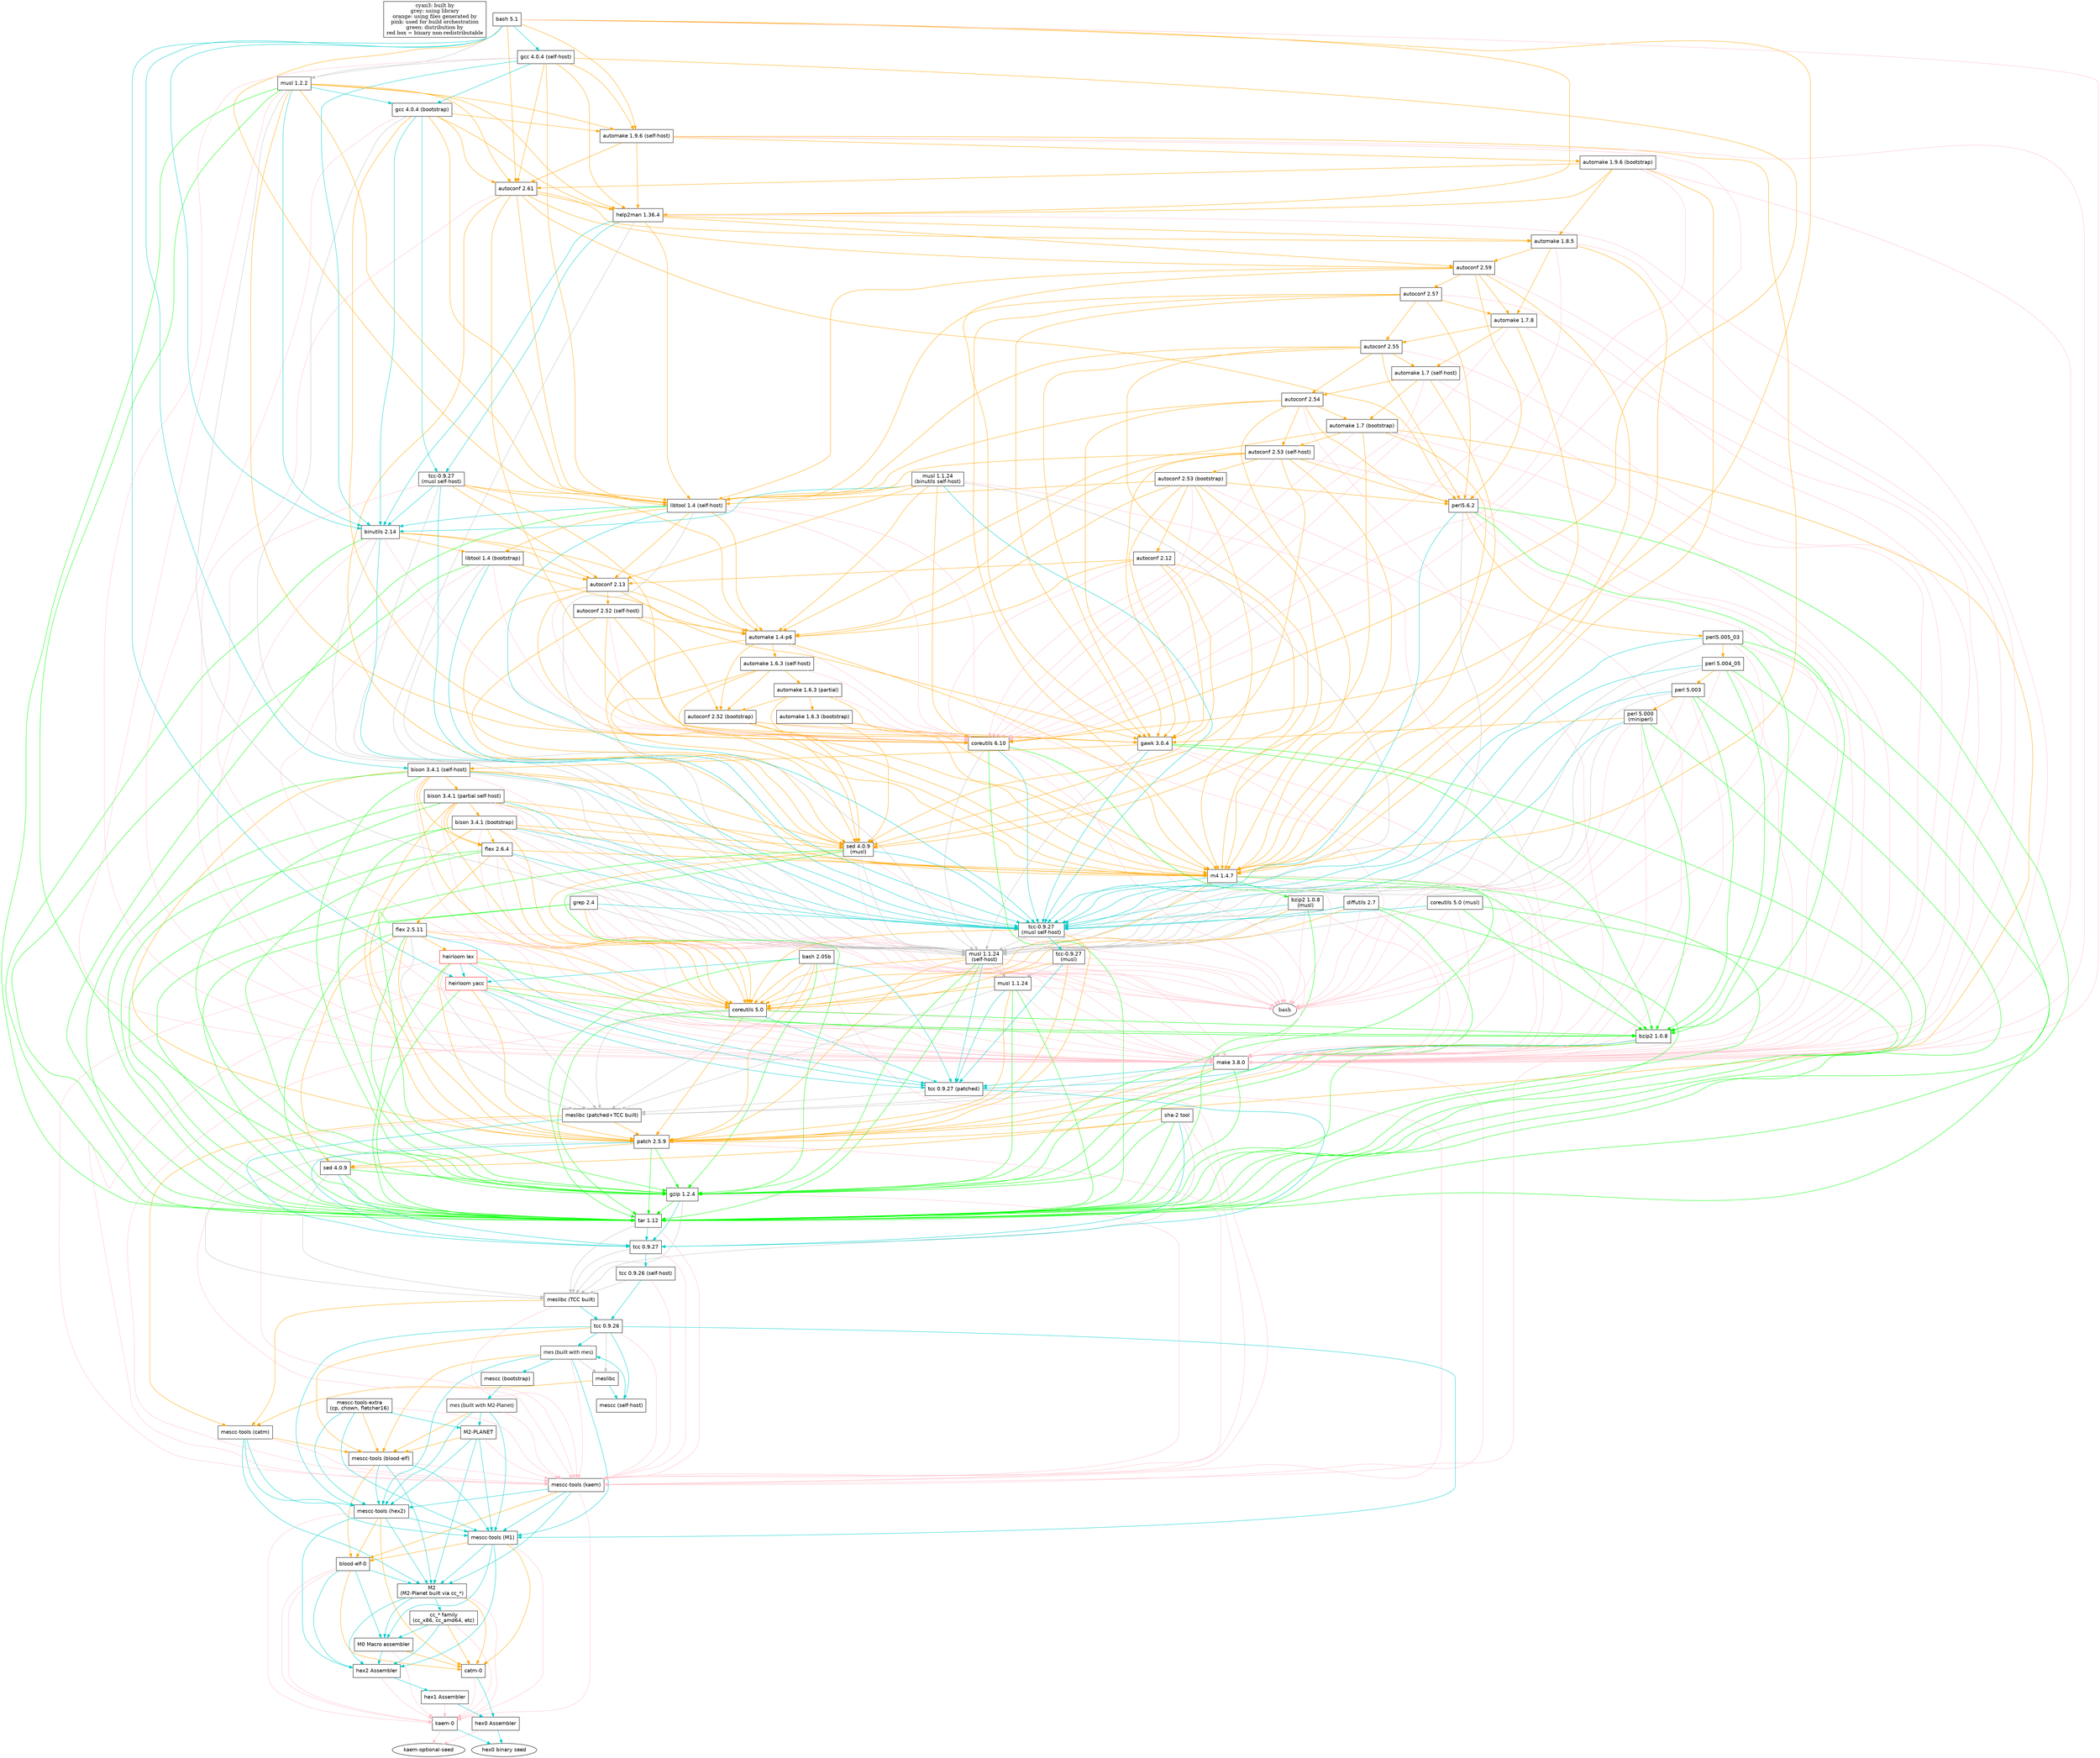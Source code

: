 digraph "live-bootstrap" {
	"NULL"  [label = "cyan3: built by\ngrey: using library\norange: using files generated by\npink: used for build orchestration\ngreen: distribution by\nred box = binary non-redistributable", shape = box];

	# boxes of software
	"M0-Macro" [label = "M0 Macro assembler", shape = box, fontname = Helvetica];
	"M1" [label = "mescc-tools (M1)", shape = box, fontname = Helvetica];
	"M2" [label = "M2\n(M2-Planet built via cc_*)", shape = box, fontname = Helvetica];
	"M2-Planet" [label = "M2-PLANET", shape = box, fontname = Helvetica];
	"autoconf0" [label = "autoconf 2.52 (bootstrap)", shape=box, fontname=Helvetica];
	"autoconf1" [label = "autoconf 2.52 (self-host)", shape=box, fontname=Helvetica];
	"autoconf10" [label = "autoconf 2.61", shape=box, fontname=Helvetica];
	"autoconf2" [label = "autoconf 2.13", shape=box, fontname=Helvetica];
	"autoconf3" [label = "autoconf 2.12", shape=box, fontname=Helvetica];
	"autoconf4" [label = "autoconf 2.53 (bootstrap)", shape=box, fontname=Helvetica];
	"autoconf5" [label = "autoconf 2.53 (self-host)", shape=box, fontname=Helvetica];
	"autoconf6" [label = "autoconf 2.54", shape=box, fontname=Helvetica];
	"autoconf7" [label = "autoconf 2.55", shape=box, fontname=Helvetica];
	"autoconf8" [label = "autoconf 2.57", shape=box, fontname=Helvetica];
	"autoconf9" [label = "autoconf 2.59", shape=box, fontname=Helvetica];
	"automake0" [label = "automake 1.6.3 (bootstrap)", shape=box, fontname=Helvetica];
	"automake1" [label = "automake 1.6.3 (partial)", shape=box, fontname=Helvetica];
	"automake2" [label = "automake 1.6.3 (self-host)", shape=box, fontname=Helvetica];
	"automake3" [label = "automake 1.4-p6", shape=box, fontname=Helvetica];
	"automake4" [label = "automake 1.7 (bootstrap)", shape=box, fontname=Helvetica];
	"automake5" [label = "automake 1.7 (self-host)", shape=box, fontname=Helvetica];
	"automake6" [label = "automake 1.7.8", shape=box, fontname=Helvetica];
	"automake7" [label = "automake 1.8.5", shape=box, fontname=Helvetica];
	"automake8" [label = "automake 1.9.6 (bootstrap)", shape=box, fontname=Helvetica];
	"automake9" [label = "automake 1.9.6 (self-host)", shape=box, fontname=Helvetica];
	"bash0" [label = "bash 2.05b", shape=box, fontname=Helvetica];
	"bash1" [label = "bash 5.1", shape=box, fontname=Helvetica];
	"binutils0" [label = "binutils 2.14", shape=box, fontname=Helvetica];
	"bison0" [label = "bison 3.4.1 (bootstrap)", shape=box, fontname=Helvetica];
	"bison1" [label = "bison 3.4.1 (partial self-host)", shape=box, fontname=Helvetica];
	"bison2" [label = "bison 3.4.1 (self-host)", shape=box, fontname=Helvetica];
	"blood-elf" [label = "mescc-tools (blood-elf)", shape = box, fontname = Helvetica];
	"blood-elf-0" [label = "blood-elf-0", shape = box, fontname = Helvetica];
	"bzip2" [label = "bzip2 1.0.8", shape=box, fontname=Helvetica];
	"bzip2-musl" [label = "bzip2 1.0.8\n(musl)", shape=box, fontname=Helvetica];
	"catm" [label = "mescc-tools (catm)", shape = box, fontname = Helvetica];
	"catm-0" [label = "catm-0", shape = box, fontname = Helvetica];
	"cc_*" [label = "cc_* family\n(cc_x86, cc_amd64, etc)", shape = box, fontname = Helvetica];
	"coreutils5" [label = "coreutils 5.0", shape=box, fontname=Helvetica];
	"coreutils5-musl" [label = "coreutils 5.0 (musl)", shape=box, fontname=Helvetica];
	"coreutils6" [label = "coreutils 6.10", shape=box, fontname=Helvetica];
	"diffutils" [label = "diffutils 2.7", shape=box, fontname=Helvetica];
	"flex" [label = "flex 2.6.4", shape=box, fontname=Helvetica];
	"flex0" [label = "flex 2.5.11", shape=box, fontname=Helvetica];
	"gawk" [label = "gawk 3.0.4", shape=box, fontname=Helvetica];
	"gcc0" [label = "gcc 4.0.4 (bootstrap)", shape=box, fontname=Helvetica];
	"gcc1" [label = "gcc 4.0.4 (self-host)", shape=box, fontname=Helvetica];
	"grep" [label = "grep 2.4", shape=box, fontname=Helvetica];
	"gzip" [label = "gzip 1.2.4", shape=box, fontname=Helvetica];
	"hex0-assembler" [label = "hex0 Assembler", shape = box, fontname = Helvetica];
	"help2man" [label = "help2man 1.36.4", shape = box, fontname = Helvetica];
	"hex0-seed" [label = "hex0 binary seed", fontname = Helvetica];
	"hex1-assembler" [label = "hex1 Assembler", shape = box, fontname = Helvetica];
	"hex2" [label = "mescc-tools (hex2)", shape = box, fontname = Helvetica];
	"hex2-assembler" [label = "hex2 Assembler", shape = box, fontname = Helvetica];
	"kaem" [label = "mescc-tools (kaem)", shape = box, fontname = Helvetica];
	"kaem-0" [label = "kaem-0", shape=box, fontname = Helvetica];
	"kaem-optional-seed" [label = "kaem-optional-seed", fontname = Helvetica];
	"lex" [label = "heirloom lex", shape=box, fontname=Helvetica, color=red];
	"libtool0" [label = "libtool 1.4 (bootstrap)", shape=box, fontname=Helvetica];
	"libtool1" [label = "libtool 1.4 (self-host)", shape=box, fontname=Helvetica];
	"m4" [label = "m4 1.4.7", shape=box, fontname=Helvetica];
	"make" [label = "make 3.8.0", shape=box, fontname=Helvetica];
	"mes" [label = "mes (built with mes)", shape = box, fontname = Helventica];
	"mes-m2" [label = "mes (built with M2-Planet)", shape = box, fontname = Helventica];
	"mescc" [label = "mescc (self-host)", shape = box, fontname = Helvetica];
	"mescc-0" [label = "mescc (bootstrap)", shape = box, fontname = Helvetica];
	"mescc-tools-extra" [label = "mescc-tools-extra\n(cp, chown, fletcher16)", shape=box, fontname=Helvetica];
	"meslibc" [label = "meslibc", shape = box, fontname = Helvetica];
	"meslibc-patch" [label = "meslibc (patched+TCC built)", shape = box, fontname = Helvetica];
	"meslibc-tcc" [label = "meslibc (TCC built)", shape = box, fontname = Helvetica];
	"musl1" [label = "musl 1.1.24", shape=box, fontname=Helvetica];
	"musl2" [label = "musl 1.1.24\n(self-host)", shape=box, fontname=Helvetica];
	"musl3" [label = "musl 1.1.24\n(binutils self-host)", shape=box, fontname=Helvetica];
	"musl4" [label = "musl 1.2.2", shape=box, fontname=Helvetica];
	"patch" [label = "patch 2.5.9", shape=box, fontname=Helvetica];
	"perl0" [label = "perl 5.000\n(miniperl)", shape=box, fontname=Helvetica];
	"perl1" [label = "perl 5.003", shape=box, fontname=Helvetica];
	"perl2" [label = "perl 5.004_05", shape=box, fontname=Helvetica];
	"perl3" [label = "perl5.005_03", shape=box, fontname=Helvetica];
	"perl4" [label = "perl5.6.2", shape=box, fontname=Helvetica];
	"sed" [label = "sed 4.0.9", shape=box, fontname=Helvetica];
	"sed-musl" [label = "sed 4.0.9\n(musl)", shape=box, fontname=Helvetica];
	"sha-2" [label = "sha-2 tool", shape=box, fontname=Helvetica];
	"tar" [label = "tar 1.12", shape=box, fontname=Helvetica];
	"tcc 0.9.26" [label = "tcc 0.9.26 (self-host)", shape = box, fontname = Helvetica];
	"tcc 0.9.26-0" [label = "tcc 0.9.26", shape = box, fontname = Helvetica];
	"tcc" [label = "tcc 0.9.27", shape = box, fontname = Helvetica];
	"tcc-musl0" [label = "tcc-0.9.27\n(musl)", shape = box, fontname = Helvetica];
	"tcc-musl1" [label = "tcc-0.9.27\n(musl self-host)", shape = box, fontname = Helvetica];
	"tcc-musl2" [label = "tcc-0.9.27\n(musl self-host)", shape = box, fontname = Helvetica];
	"tcc-patch" [label = "tcc 0.9.27 (patched)", shape = box, fontname = Helvetica];
	"yacc" [label = "heirloom yacc", shape=box, fontname=Helvetica, color=red];

	subgraph "stage0-posix" {
	# Step 0a
	"hex0-assembler" -> "hex0-seed" [color = cyan3];
	"hex0-assembler" -> "kaem-optional-seed" [color = pink];
	# Step 0b
	"kaem-0" -> "hex0-seed" [color = cyan3];
	"kaem-0" -> "kaem-optional-seed" [color = pink];
	# Step 1a
	"hex1-assembler" -> "hex0-assembler" [color = cyan3];
	"hex1-assembler" -> "kaem-0" [color = pink];
	# Step 1b
	"catm-0" -> "hex0-assembler" [color = cyan3];
	"catm-0" -> "kaem-0" [color = pink];
	# Step 2
	"hex2-assembler" -> "kaem-0" [color = pink];
	"hex2-assembler" -> "hex1-assembler" [color = cyan3];
	# Step 3
	"M0-Macro" -> "catm-0" [color = orange];
	"M0-Macro" -> "hex2-assembler" [color = cyan3];
	"M0-Macro" -> "kaem-0" [color = pink];
	# Step 4
	"cc_*" -> "M0-Macro" [color = cyan3];
	"cc_*" -> "catm-0" [color = orange];
	"cc_*" -> "hex2-assembler" [color = cyan3];
	"cc_*" -> "kaem-0" [color = pink];
	# Step 5
	"M2" -> "cc_*" [color = cyan3];
	"M2" -> "catm-0" [color = orange];
	"M2" -> "M0-Macro" [color = cyan3];
	"M2" -> "hex2-assembler" [color = cyan3];
	"M2" -> "kaem-0" [color = pink];
	# Step 6
	"blood-elf-0" -> "M2" [color = cyan3];
	"blood-elf-0" -> "catm-0" [color = orange];
	"blood-elf-0" -> "M0-Macro" [color = cyan3];
	"blood-elf-0" -> "kaem-0" [color = pink];
	"blood-elf-0" -> "hex2-assembler" [color = cyan3];
	"blood-elf-0" -> "kaem-0" [color = pink];
	# Step 7
	"M1" -> "M2" [color = cyan3];
	"M1" -> "blood-elf-0" [color = orange];
	"M1" -> "catm-0" [color = orange];
	"M1" -> "M0-Macro" [color = cyan3];
	"M1" -> "hex2-assembler" [color = cyan3];
	"M1" -> "kaem-0" [color = pink];
	# Step 8
	"hex2" -> "M2" [color = cyan3];
	"hex2" -> "blood-elf-0" [color = orange];
	"hex2" -> "M1" [color = cyan3];
	"hex2" -> "catm-0" [color = orange];
	"hex2" -> "hex2-assembler" [color = cyan3];
	"hex2" -> "kaem-0" [color = pink];
	# Step 9
	"kaem" -> "M2" [color = cyan3];
	"kaem" -> "blood-elf-0" [color = orange];
	"kaem" -> "M1" [color = cyan3];
	"kaem" -> "hex2" [color = cyan3];
	"kaem" -> "kaem-0" [color = pink];
	# Step 10
	"blood-elf" -> "M2" [color = cyan3];
	"blood-elf" -> "blood-elf-0" [color = orange];
	"blood-elf" -> "M1" [color = cyan3];
	"blood-elf" -> "hex2" [color = cyan3];
	"blood-elf" -> "kaem" [color = pink];
	# Step 11
	"catm" -> "M2" [color = cyan3];
	"catm" -> "blood-elf" [color = orange];
	"catm" -> "M1" [color = cyan3];
	"catm" -> "hex2" [color = cyan3];
	"catm" -> "kaem" [color = pink];
	# Step 12
	"M2-Planet" -> "M2" [color = cyan3];
	"M2-Planet" -> "blood-elf" [color = orange];
	"M2-Planet" -> "M1" [color = cyan3];
	"M2-Planet" -> "hex2" [color = cyan3];
	"M2-Planet" -> "kaem" [color = pink];

	# Step 13
	"mes-m2" -> "M2-Planet" [color = cyan3];
	"mes-m2" -> "blood-elf" [color = orange];
	"mes-m2" -> "M1" [color = cyan3];
	"mes-m2" -> "hex2" [color = cyan3];
	"mes-m2" -> "kaem" [color = pink];
	}

	subgraph extra {
	"mescc-tools-extra" -> "M1" [color = cyan3];
	"mescc-tools-extra" -> "M2-Planet" [color=cyan3];
	"mescc-tools-extra" -> "blood-elf" [color = orange];
	"mescc-tools-extra" -> "hex2" [color = cyan3];
	"mescc-tools-extra" -> "kaem" [color = pink];
	}

	# AFTER is done here

	subgraph mes {
	"mescc-0" -> "mes-m2" [color = cyan3];

	"meslibc" -> "mescc" [color = cyan3];
	"meslibc" -> "catm" [color = orange];

	"mes" -> "M1" [color = cyan3];
	"mes" -> "blood-elf" [color = orange];
	"mes" -> "hex2" [color = cyan3];
	"mes" -> "kaem" [color = pink];
	"mes" -> "mescc-0" [color = cyan3];
	"mes" -> "meslibc" [color = grey];

	"mescc" -> "mes" [color = cyan3];
	}

	subgraph "tinycc 0.9.26" {
	"tcc 0.9.26-0" -> "M1" [color = cyan3];
	"tcc 0.9.26-0" -> "blood-elf" [color = orange];
	"tcc 0.9.26-0" -> "hex2" [color = cyan3];
	"tcc 0.9.26-0" -> "kaem" [color = pink];
	"tcc 0.9.26-0" -> "mes" [color = cyan3];
	"tcc 0.9.26-0" -> "mescc" [color = cyan3];
	"tcc 0.9.26-0" -> "meslibc" [color = grey];

	"meslibc-tcc" -> "tcc 0.9.26-0" [color = cyan3];
	"meslibc-tcc" -> "catm" [color = orange];
	"meslibc-tcc" -> "kaem" [color = pink];

	"tcc 0.9.26" -> "tcc 0.9.26-0" [color = cyan3];
	"tcc 0.9.26" -> "kaem" [color = pink];
	"tcc 0.9.26" -> "meslibc-tcc" [color = grey];
	}

	subgraph "tinycc 0.9.27" {
	"tcc" -> "kaem" [color = pink];
	"tcc" -> "meslibc-tcc" [color = grey];
	"tcc" -> "tcc 0.9.26" [color = cyan3];
	}

	subgraph "tar 1.12" {
	"tar" -> "kaem" [color = pink];
	"tar" -> "meslibc-tcc" [color = grey];
	"tar" -> "tcc" [color = cyan3];
	}

	subgraph "gzip 1.2.4" {
	"gzip" -> "kaem" [color = pink];
	"gzip" -> "meslibc-tcc" [color = grey];
	"gzip" -> "tar" [color = green];
	"gzip" -> "tcc" [color = cyan3];
	}

	subgraph "sed 4.0.9" {
	"sed" -> "gzip" [color = green];
	"sed" -> "kaem" [color = pink];
	"sed" -> "meslibc-tcc" [color = grey];
	"sed" -> "tar" [color = green];
	"sed" -> "tcc" [color = cyan3];
	}

	subgraph "patch 2.5.9" {
	"patch" -> "gzip" [color = green];
	"patch" -> "kaem" [color = pink];
	"patch" -> "meslibc-tcc" [color = grey];
	"patch" -> "sed" [color = orange];
	"patch" -> "tar" [color = green];
	"patch" -> "tcc" [color = cyan3];
	}

	subgraph "sha-2" {
	"sha-2" -> "gzip" [color = green];
	"sha-2" -> "kaem" [color = pink];
	"sha-2" -> "meslibc-tcc" [color = grey];
	"sha-2" -> "patch" [color = orange];
	"sha-2" -> "sed" [color = orange];
	"sha-2" -> "tar" [color = green];
	"sha-2" -> "tcc" [color = cyan3];
	}

	# We Redo checksums using sha256sum here

	subgraph "patched mes-libc" {
	"meslibc-patch" -> "tcc" [color = cyan3];
	"meslibc-patch" -> "catm" [color = orange];
	"meslibc-patch" -> "patch" [color = orange];
	"meslibc-patch" -> "kaem" [color = pink];
	}

	subgraph "patched tcc" {
	"tcc-patch" -> "kaem" [color = pink];
	"tcc-patch" -> "meslibc-patch" [color = grey];
	"tcc-patch" -> "tcc" [color = cyan3];
	}

	subgraph "make 3.80" {
	"make" -> "gzip" [color = green];
	"make" -> "kaem" [color = pink];
	"make" -> "meslibc-patch" [color = grey];
	"make" -> "patch" [color = orange];
	"make" -> "tar" [color = green];
	"make" -> "tcc-patch" [color = cyan3];
	}

	subgraph "bzip2 1.0.8" {
	"bzip2" -> "gzip" [color = green];
	"bzip2" -> "kaem" [color = pink];
	"bzip2" -> "make" [color = pink];
	"bzip2" -> "meslibc-patch" [color = grey];
	"bzip2" -> "patch" [color = orange];
	"bzip2" -> "tar" [color = green];
	"bzip2" -> "tcc-patch" [color = cyan3];
	}

	subgraph "coreutils 5.0" {
	"coreutils5" -> "bzip2" [color = green];
	"coreutils5" -> "kaem" [color = pink];
	"coreutils5" -> "make" [color = pink];
	"coreutils5" -> "meslibc-patch" [color = grey];
	"coreutils5" -> "patch" [color = orange];
	"coreutils5" -> "tar" [color = green];
	"coreutils5" -> "tcc-patch" [color = cyan3];
	}

	subgraph "heirloom devtools" {
	"yacc" -> "bzip2" [color = green];
	"yacc" -> "coreutils5" [color = orange];
	"yacc" -> "kaem" [color = pink];
	"yacc" -> "make" [color = pink];
	"yacc" -> "meslibc-patch" [color = grey];
	"yacc" -> "patch" [color = orange];
	"yacc" -> "tar" [color = green];
	"yacc" -> "tcc-patch" [color = cyan3];

	"lex" -> "bzip2" [color = green];
	"lex" -> "coreutils5" [color = orange];
	"lex" -> "kaem" [color = pink];
	"lex" -> "make" [color = pink];
	"lex" -> "meslibc-patch" [color = grey];
	"lex" -> "patch" [color = orange];
	"lex" -> "tar" [color = green];
	"lex" -> "tcc-patch" [color = cyan3];
	"lex" -> "yacc" [color = cyan3];
	}

	subgraph "bash 2.05b" {
	"bash0" -> "coreutils5" [color = orange];
	"bash0" -> "gzip" [color = green];
	"bash0" -> "kaem" [color = pink];
	"bash0" -> "make" [color = pink];
	"bash0" -> "meslibc-patch" [color = grey];
	"bash0" -> "patch" [color = orange];
	"bash0" -> "tar" [color = green];
	"bash0" -> "tcc-patch" [color = cyan3];
	"bash0" -> "yacc" [color = cyan3];
	}

	subgraph "flex 2.5.11" {
	"flex0" -> "bash" [color = pink];
	"flex0" -> "coreutils5" [color = orange];
	"flex0" -> "gzip" [color = green];
	"flex0" -> "lex" [color = orange];
	"flex0" -> "make" [color = pink];
	"flex0" -> "meslibc-patch" [color = grey];
	"flex0" -> "patch" [color = orange];
	"flex0" -> "sed" [color = orange];
	"flex0" -> "tar" [color = green];
	"flex0" -> "tcc-patch" [color = cyan3];
	}

	subgraph "musl 1.1.24" {
	"musl1" -> "bash" [color = pink];
	"musl1" -> "coreutils5" [color = orange];
	"musl1" -> "gzip" [color = green];
	"musl1" -> "make" [color = pink];
	"musl1" -> "meslibc-patch" [color = grey];
	"musl1" -> "patch" [color = orange];
	"musl1" -> "tar" [color = green];
	"musl1" -> "tcc-patch" [color = cyan3];
	}

	subgraph "tcc 0.9.27 (musl)" {
	"tcc-musl0" -> "bash" [color = pink];
	"tcc-musl0" -> "coreutils5" [color = orange];
	"tcc-musl0" -> "musl1" [color = grey];
	"tcc-musl0" -> "patch" [color = orange];
	"tcc-musl0" -> "tcc-patch" [color = cyan3];
	}

	subgraph "musl 1.1.24 (tcc-musl)" {
	"musl2" -> "bash" [color = pink];
	"musl2" -> "coreutils5" [color = orange];
	"musl2" -> "gzip" [color = green];
	"musl2" -> "make" [color = pink];
	"musl2" -> "musl1" [color = grey];
	"musl2" -> "patch" [color = orange];
	"musl2" -> "tar" [color = green];
	"musl2" -> "tcc-patch" [color = cyan3];
	}

	subgraph "tcc 0.9.27 (musl v2)" {
	"tcc-musl1" -> "bash" [color = pink];
	"tcc-musl1" -> "coreutils5" [color = orange];
	"tcc-musl1" -> "musl2" [color = grey];
	"tcc-musl1" -> "patch" [color = orange];
	"tcc-musl1" -> "tcc-musl0" [color = cyan3];
	}

	subgraph "sed 4.0.9" {
	"sed-musl" -> "bash" [color = pink];
	"sed-musl" -> "coreutils5" [color = orange];
	"sed-musl" -> "gzip" [color = green];
	"sed-musl" -> "make" [color = pink];
	"sed-musl" -> "musl2" [color = grey];
	"sed-musl" -> "tar" [color = green];
	"sed-musl" -> "tcc-musl1" [color = cyan3];
	}

	subgraph "bzip2 1.0.8" {
	"bzip2-musl" -> "bash" [color = pink];
	"bzip2-musl" -> "coreutils5" [color = orange];
	"bzip2-musl" -> "make" [color = pink];
	"bzip2-musl" -> "musl2" [color = grey];
	"bzip2-musl" -> "tar" [color = green];
	"bzip2-musl" -> "tcc-musl1" [color = cyan3];
	}

	subgraph "m4 1.4.7" {
	"m4" -> "bash" [color = pink];
	"m4" -> "coreutils5" [color = orange];
	"m4" -> "gzip" [color = green];
	"m4" -> "make" [color = pink];
	"m4" -> "musl2" [color = grey];
	"m4" -> "tar" [color = green];
	"m4" -> "bzip2-musl" [color = green];
	"m4" -> "tcc-musl1" [color = cyan3];
	}

	subgraph "flex 2.6.14" {
	"flex" -> "bash" [color = pink];
	"flex" -> "coreutils5" [color = orange];
	"flex" -> "flex0" [color = orange];
	"flex" -> "gzip" [color = green];
	"flex" -> "m4" [color = orange];
	"flex" -> "make" [color = pink];
	"flex" -> "musl2" [color = grey];
	"flex" -> "tar" [color = green];
	"flex" -> "tcc-musl1" [color = cyan3];
	}

	subgraph "bison 3.4.1" {
	"bison0" -> "bash" [color = pink];
	"bison0" -> "coreutils5" [color = orange];
	"bison0" -> "flex" [color = orange];
	"bison0" -> "gzip" [color = green];
	"bison0" -> "m4" [color = orange];
	"bison0" -> "make" [color = pink];
	"bison0" -> "musl2" [color = grey];
	"bison0" -> "patch" [color = orange];
	"bison0" -> "sed-musl" [color = orange];
	"bison0" -> "tar" [color = green];
	"bison0" -> "tcc-musl1" [color = cyan3];

	"bison1" -> "bash" [color = pink];
	"bison1" -> "bison0" [color = orange];
	"bison1" -> "coreutils5" [color = orange];
	"bison1" -> "flex" [color = orange];
	"bison1" -> "gzip" [color = green];
	"bison1" -> "m4" [color = orange];
	"bison1" -> "make" [color = pink];
	"bison1" -> "musl2" [color = grey];
	"bison1" -> "patch" [color = orange];
	"bison1" -> "sed-musl" [color = orange];
	"bison1" -> "tar" [color = green];
	"bison1" -> "tcc-musl1" [color = cyan3];

	"bison2" -> "bash" [color = pink];
	"bison2" -> "bison1" [color = orange];
	"bison2" -> "coreutils5" [color = orange];
	"bison2" -> "flex" [color = orange];
	"bison2" -> "gzip" [color = green];
	"bison2" -> "m4" [color = orange];
	"bison2" -> "make" [color = pink];
	"bison2" -> "musl2" [color = grey];
	"bison2" -> "patch" [color = orange];
	"bison2" -> "sed-musl" [color = orange];
	"bison2" -> "tar" [color = green];
	"bison2" -> "tcc-musl1" [color = cyan3];
	}

	subgraph "grep 2.4" {
	"grep" -> "bash" [color = pink];
	"grep" -> "coreutils5" [color = orange];
	"grep" -> "gzip" [color = green];
	"grep" -> "make" [color = pink];
	"grep" -> "musl2" [color = grey];
	"grep" -> "tar" [color = green];
	"grep" -> "tcc-musl1" [color = cyan3];
	}

	subgraph "diffutils 2.7" {
	"diffutils" -> "bash" [color = pink];
	"diffutils" -> "coreutils5" [color = orange];
	"diffutils" -> "gzip" [color = green];
	"diffutils" -> "make" [color = pink];
	"diffutils" -> "musl2" [color = grey];
	"diffutils" -> "tar" [color = green];
	"diffutils" -> "tcc-musl1" [color = cyan3];
	}

	subgraph "coreutils 5.0 musl" {
	"coreutils5-musl" -> "bzip2" [color = green];
	"coreutils5-musl" -> "bash" [color = pink];
	"coreutils5-musl" -> "make" [color = pink];
	"coreutils5-musl" -> "musl2" [color = grey];
	"coreutils5-musl" -> "tar" [color = green];
	"coreutils5-musl" -> "tcc-musl1" [color = cyan3];
	}

	subgraph "coreutils 6.10" {
	"coreutils6" -> "bzip2" [color = green];
	"coreutils6" -> "bash" [color = pink];
	"coreutils6" -> "make" [color = pink];
	"coreutils6" -> "musl2" [color = grey];
	"coreutils6" -> "tar" [color = green];
	"coreutils6" -> "tcc-musl1" [color = cyan3];
	}

	subgraph "gawk 3.0.4" {
	"gawk" -> "bison2" [color = orange];
	"gawk" -> "bzip2" [color = green];
	"gawk" -> "bash" [color = pink];
	"gawk" -> "make" [color = pink];
	"gawk" -> "musl2" [color = grey];
	"gawk" -> "tar" [color = green];
	"gawk" -> "tcc-musl1" [color = cyan3];
	}

	subgraph "perl" {
	"perl0" -> "bash" [color = pink];
	"perl0" -> "bzip2" [color = green];
	"perl0" -> "gawk" [color = orange];
	"perl0" -> "make" [color = pink];
	"perl0" -> "musl2" [color = grey];
	"perl0" -> "tar" [color = green];
	"perl0" -> "tcc-musl1" [color = cyan3];

	"perl1" -> "bash" [color = pink];
	"perl1" -> "bzip2" [color = green];
	"perl1" -> "perl0" [color = orange];
	"perl1" -> "make" [color = pink];
	"perl1" -> "musl2" [color = grey];
	"perl1" -> "tar" [color = green];
	"perl1" -> "tcc-musl1" [color = cyan3];

	"perl2" -> "bash" [color = pink];
	"perl2" -> "bzip2" [color = green];
	"perl2" -> "perl1" [color = orange];
	"perl2" -> "make" [color = pink];
	"perl2" -> "musl2" [color = grey];
	"perl2" -> "tar" [color = green];
	"perl2" -> "tcc-musl1" [color = cyan3];

	"perl3" -> "bash" [color = pink];
	"perl3" -> "bzip2" [color = green];
	"perl3" -> "perl2" [color = orange];
	"perl3" -> "make" [color = pink];
	"perl3" -> "musl2" [color = grey];
	"perl3" -> "tar" [color = green];
	"perl3" -> "tcc-musl1" [color = cyan3];

	"perl4" -> "bash" [color = pink];
	"perl4" -> "bzip2" [color = green];
	"perl4" -> "perl3" [color = orange];
	"perl4" -> "make" [color = pink];
	"perl4" -> "musl2" [color = grey];
	"perl4" -> "tar" [color = green];
	"perl4" -> "tcc-musl1" [color = cyan3];
	}

	subgraph "autocrap vol1" {
	"autoconf0" -> "coreutils6" [color = pink];
	"autoconf0" -> "m4" [color = orange];
	"autoconf0" -> "sed-musl" [color = orange];
	"autoconf0" -> "gawk" [color = orange];

	"automake0" -> "coreutils6" [color = pink];
	"automake0" -> "m4" [color = orange];
	"automake0" -> "sed-musl" [color = orange];

	"automake1" -> "autoconf0" [color = orange];
	"automake1" -> "automake0" [color = orange];
	"automake1" -> "coreutils6" [color = pink];
	"automake1" -> "m4" [color = orange];
	"automake1" -> "sed-musl" [color = orange];

	"automake2" -> "autoconf0" [color = orange];
	"automake2" -> "automake1" [color = orange];
	"automake2" -> "coreutils6" [color = pink];
	"automake2" -> "m4" [color = orange];
	"automake2" -> "sed-musl" [color = orange];

	"automake3" -> "autoconf0" [color = orange];
	"automake3" -> "automake2" [color = orange];
	"automake3" -> "coreutils6" [color = pink];
	"automake3" -> "m4" [color = orange];
	"automake3" -> "sed-musl" [color = orange];

	"autoconf1" -> "autoconf0" [color = orange];
	"autoconf1" -> "automake3" [color = orange];
	"autoconf1" -> "coreutils6" [color = pink];
	"autoconf1" -> "gawk" [color = orange];
	"autoconf1" -> "m4" [color = orange];
	"autoconf1" -> "sed-musl" [color = orange];

	"autoconf2" -> "autoconf1" [color = orange];
	"autoconf2" -> "automake3" [color = orange];
	"autoconf2" -> "coreutils6" [color = pink];
	"autoconf2" -> "gawk" [color = orange];
	"autoconf2" -> "m4" [color = orange];
	"autoconf2" -> "sed-musl" [color = orange];

	"autoconf3" -> "autoconf2" [color = orange];
	"autoconf3" -> "automake3" [color = orange];
	"autoconf3" -> "coreutils6" [color = pink];
	"autoconf3" -> "gawk" [color = orange];
	"autoconf3" -> "m4" [color = orange];
	"autoconf3" -> "sed-musl" [color = orange];

	"libtool0" -> "autoconf2" [color = orange];
	"libtool0" -> "automake3" [color = orange];
	"libtool0" -> "coreutils6" [color = pink];
	"libtool0" -> "make" [color = pink];
	"libtool0" -> "musl2" [color = grey];
	"libtool0" -> "tar" [color = green];
	"libtool0" -> "tcc-musl1" [color = cyan3];
	}

	subgraph "binutils 2.14" {
	"binutils0" -> "autoconf2" [color = orange];
	"binutils0" -> "automake3" [color = orange];
	"binutils0" -> "libtool0" [color = orange];
	"binutils0" -> "coreutils6" [color = pink];
	"binutils0" -> "make" [color = pink];
	"binutils0" -> "musl2" [color = grey];
	"binutils0" -> "tar" [color = green];
	"binutils0" -> "tcc-musl1" [color = cyan3];
	}

	subgraph "libtool 1.4" {
	"libtool1" -> "autoconf2" [color = orange];
	"libtool1" -> "automake3" [color = orange];
	"libtool1" -> "binutils0" [color = cyan3];
	"libtool1" -> "coreutils6" [color = pink];
	"libtool1" -> "libtool0" [color = orange];
	"libtool1" -> "make" [color = pink];
	"libtool1" -> "musl2" [color = grey];
	"libtool1" -> "tar" [color = green];
	"libtool1" -> "tcc-musl1" [color = cyan3];
	}

	subgraph "musl 1.1.24 (v3)" {
	"musl3" -> "autoconf2" [color = orange];
	"musl3" -> "automake3" [color = orange];
	"musl3" -> "binutils0" [color = cyan3];
	"musl3" -> "coreutils6" [color = orange];
	"musl3" -> "libtool1" [color = orange];
	"musl3" -> "make" [color = pink];
	"musl3" -> "musl2" [color = grey];
	"musl3" -> "tcc-musl1" [color = cyan3];
	}

	subgraph "tcc 0.9.27 (musl v3)" {
	"tcc-musl2" -> "autoconf2" [color = orange];
	"tcc-musl2" -> "automake3" [color = orange];
	"tcc-musl2" -> "binutils0" [color = cyan3];
	"tcc-musl2" -> "coreutils6" [color = orange];
	"tcc-musl2" -> "libtool1" [color = orange];
	"tcc-musl2" -> "make" [color = pink];
	"tcc-musl2" -> "musl2" [color = grey];
	"tcc-musl2" -> "tcc-musl1" [color = cyan3];
	}

	subgraph "autocrap vol2" {
	"autoconf4" -> "autoconf3" [color = orange];
	"autoconf4" -> "automake3" [color = orange];
	"autoconf4" -> "coreutils6" [color = pink];
	"autoconf4" -> "gawk" [color = orange];
	"autoconf4" -> "libtool1" [color = orange];
	"autoconf4" -> "m4" [color = orange];
	"autoconf4" -> "make" [color = pink];
	"autoconf4" -> "perl4" [color = orange];
	"autoconf4" -> "sed-musl" [color = orange];

	"autoconf5" -> "autoconf4" [color = orange];
	"autoconf5" -> "automake3" [color = orange];
	"autoconf5" -> "coreutils6" [color = pink];
	"autoconf5" -> "gawk" [color = orange];
	"autoconf5" -> "libtool1" [color = orange];
	"autoconf5" -> "m4" [color = orange];
	"autoconf5" -> "make" [color = pink];
	"autoconf5" -> "perl4" [color = orange];
	"autoconf5" -> "sed-musl" [color = orange];

	"automake4" -> "autoconf5" [color = orange];
	"automake4" -> "automake3" [color = orange];
	"automake4" -> "coreutils6" [color = pink];
	"automake4" -> "m4" [color = orange];
	"automake4" -> "make" [color = pink];
	"automake4" -> "patch" [color = orange];
	"automake4" -> "sed-musl" [color = orange];

	"autoconf6" -> "autoconf5" [color = orange];
	"autoconf6" -> "automake4" [color = orange];
	"autoconf6" -> "gawk" [color = orange];
	"autoconf6" -> "libtool1" [color = orange];
	"autoconf6" -> "m4" [color = orange];
	"autoconf6" -> "make" [color = pink];
	"autoconf6" -> "perl4" [color = orange];

	"automake5" -> "autoconf6" [color = orange];
	"automake5" -> "automake4" [color = orange];
	"automake5" -> "coreutils6" [color = pink];
	"automake5" -> "m4" [color = orange];
	"automake5" -> "make" [color = pink];

	"autoconf7" -> "autoconf6" [color = orange];
	"autoconf7" -> "automake5" [color = orange];
	"autoconf7" -> "gawk" [color = orange];
	"autoconf7" -> "libtool1" [color = orange];
	"autoconf7" -> "m4" [color = orange];
	"autoconf7" -> "make" [color = pink];
	"autoconf7" -> "perl4" [color = orange];

	"automake6" -> "autoconf7" [color = orange];
	"automake6" -> "automake5" [color = orange];
	"automake6" -> "coreutils6" [color = pink];
	"automake6" -> "m4" [color = orange];
	"automake6" -> "make" [color = pink];

	"autoconf8" -> "autoconf7" [color = orange];
	"autoconf8" -> "automake6" [color = orange];
	"autoconf8" -> "gawk" [color = orange];
	"autoconf8" -> "libtool1" [color = orange];
	"autoconf8" -> "m4" [color = orange];
	"autoconf8" -> "make" [color = pink];
	"autoconf8" -> "perl4" [color = orange];

	"autoconf9" -> "autoconf8" [color = orange];
	"autoconf9" -> "automake6" [color = orange];
	"autoconf9" -> "gawk" [color = orange];
	"autoconf9" -> "libtool1" [color = orange];
	"autoconf9" -> "m4" [color = orange];
	"autoconf9" -> "make" [color = pink];
	"autoconf9" -> "perl4" [color = orange];

	"automake7" -> "autoconf9" [color = orange];
	"automake7" -> "automake6" [color = orange];
	"automake7" -> "coreutils6" [color = pink];
	"automake7" -> "m4" [color = orange];
	"automake7" -> "make" [color = pink];
	}

	subgraph "help2man 1.36.4" {
	"help2man" -> "autoconf9" [color = orange];
	"help2man" -> "automake7" [color = orange];
	"help2man" -> "libtool1" [color = orange];
	"help2man" -> "binutils0" [color = cyan3];
	"help2man" -> "make" [color = pink];
	"help2man" -> "musl2" [color = grey];
	"help2man" -> "tcc-musl2" [color = cyan3];
	}

	subgraph "autocrap vol3" {
	"autoconf10" -> "autoconf9" [color = orange];
	"autoconf10" -> "automake7" [color = orange];
	"autoconf10" -> "gawk" [color = orange];
	"autoconf10" -> "help2man" [color = orange];
	"autoconf10" -> "libtool1" [color = orange];
	"autoconf10" -> "m4" [color = orange];
	"autoconf10" -> "make" [color = pink];
	"autoconf10" -> "perl4" [color = orange];

	"automake8" -> "autoconf10" [color = orange];
	"automake8" -> "automake7" [color = orange];
	"automake8" -> "coreutils6" [color = pink];
	"automake8" -> "help2man" [color = orange];
	"automake8" -> "m4" [color = orange];
	"automake8" -> "make" [color = pink];

	"automake9" -> "autoconf10" [color = orange];
	"automake9" -> "automake8" [color = orange];
	"automake9" -> "coreutils6" [color = pink];
	"automake9" -> "help2man" [color = orange];
	"automake9" -> "m4" [color = orange];
	"automake9" -> "make" [color = pink];
	}

	subgraph "doing something actually useful" {
	"gcc0" -> "autoconf10" [color = orange];
	"gcc0" -> "automake9" [color = orange];
	"gcc0" -> "binutils0" [color = cyan3];
	"gcc0" -> "coreutils6" [color = orange];
	"gcc0" -> "help2man" [color = orange];
	"gcc0" -> "libtool1" [color = orange];
	"gcc0" -> "make" [color = pink];
	"gcc0" -> "musl2" [color = grey];
	"gcc0" -> "tcc-musl2" [color = cyan3];

	"musl4" -> "autoconf10" [color = orange];
	"musl4" -> "automake9" [color = orange];
	"musl4" -> "binutils0" [color = cyan3];
	"musl4" -> "coreutils6" [color = orange];
	"musl4" -> "gcc0" [color = cyan3]
	"musl4" -> "gzip" [color = green];
	"musl4" -> "help2man" [color = orange];
	"musl4" -> "libtool1" [color = orange];
	"musl4" -> "make" [color = pink];
	"musl4" -> "musl2" [color = grey];
	"musl4" -> "tar" [color = green];

	"gcc1" -> "autoconf10" [color = orange];
	"gcc1" -> "automake9" [color = orange];
	"gcc1" -> "binutils0" [color = cyan3];
	"gcc1" -> "coreutils6" [color = orange];
	"gcc1" -> "gcc0" [color = cyan3];
	"gcc1" -> "help2man" [color = orange];
	"gcc1" -> "libtool1" [color = orange];
	"gcc1" -> "make" [color = pink];
	"gcc1" -> "musl4" [color = grey];
	}

	subgraph "interactive shell" {
	"bash1" -> "autoconf10" [color = orange];
	"bash1" -> "automake9" [color = orange];
	"bash1" -> "binutils0" [color = cyan3];
	"bash1" -> "bison2" [color = cyan3];
	"bash1" -> "coreutils6" [color = orange];
	"bash1" -> "gcc1" [color = cyan3];
	"bash1" -> "help2man" [color = orange];
	"bash1" -> "libtool1" [color = orange];
	"bash1" -> "make" [color = pink];
	"bash1" -> "musl4" [color = grey];
	"bash1" -> "yacc" [color = cyan3];
	}
}
